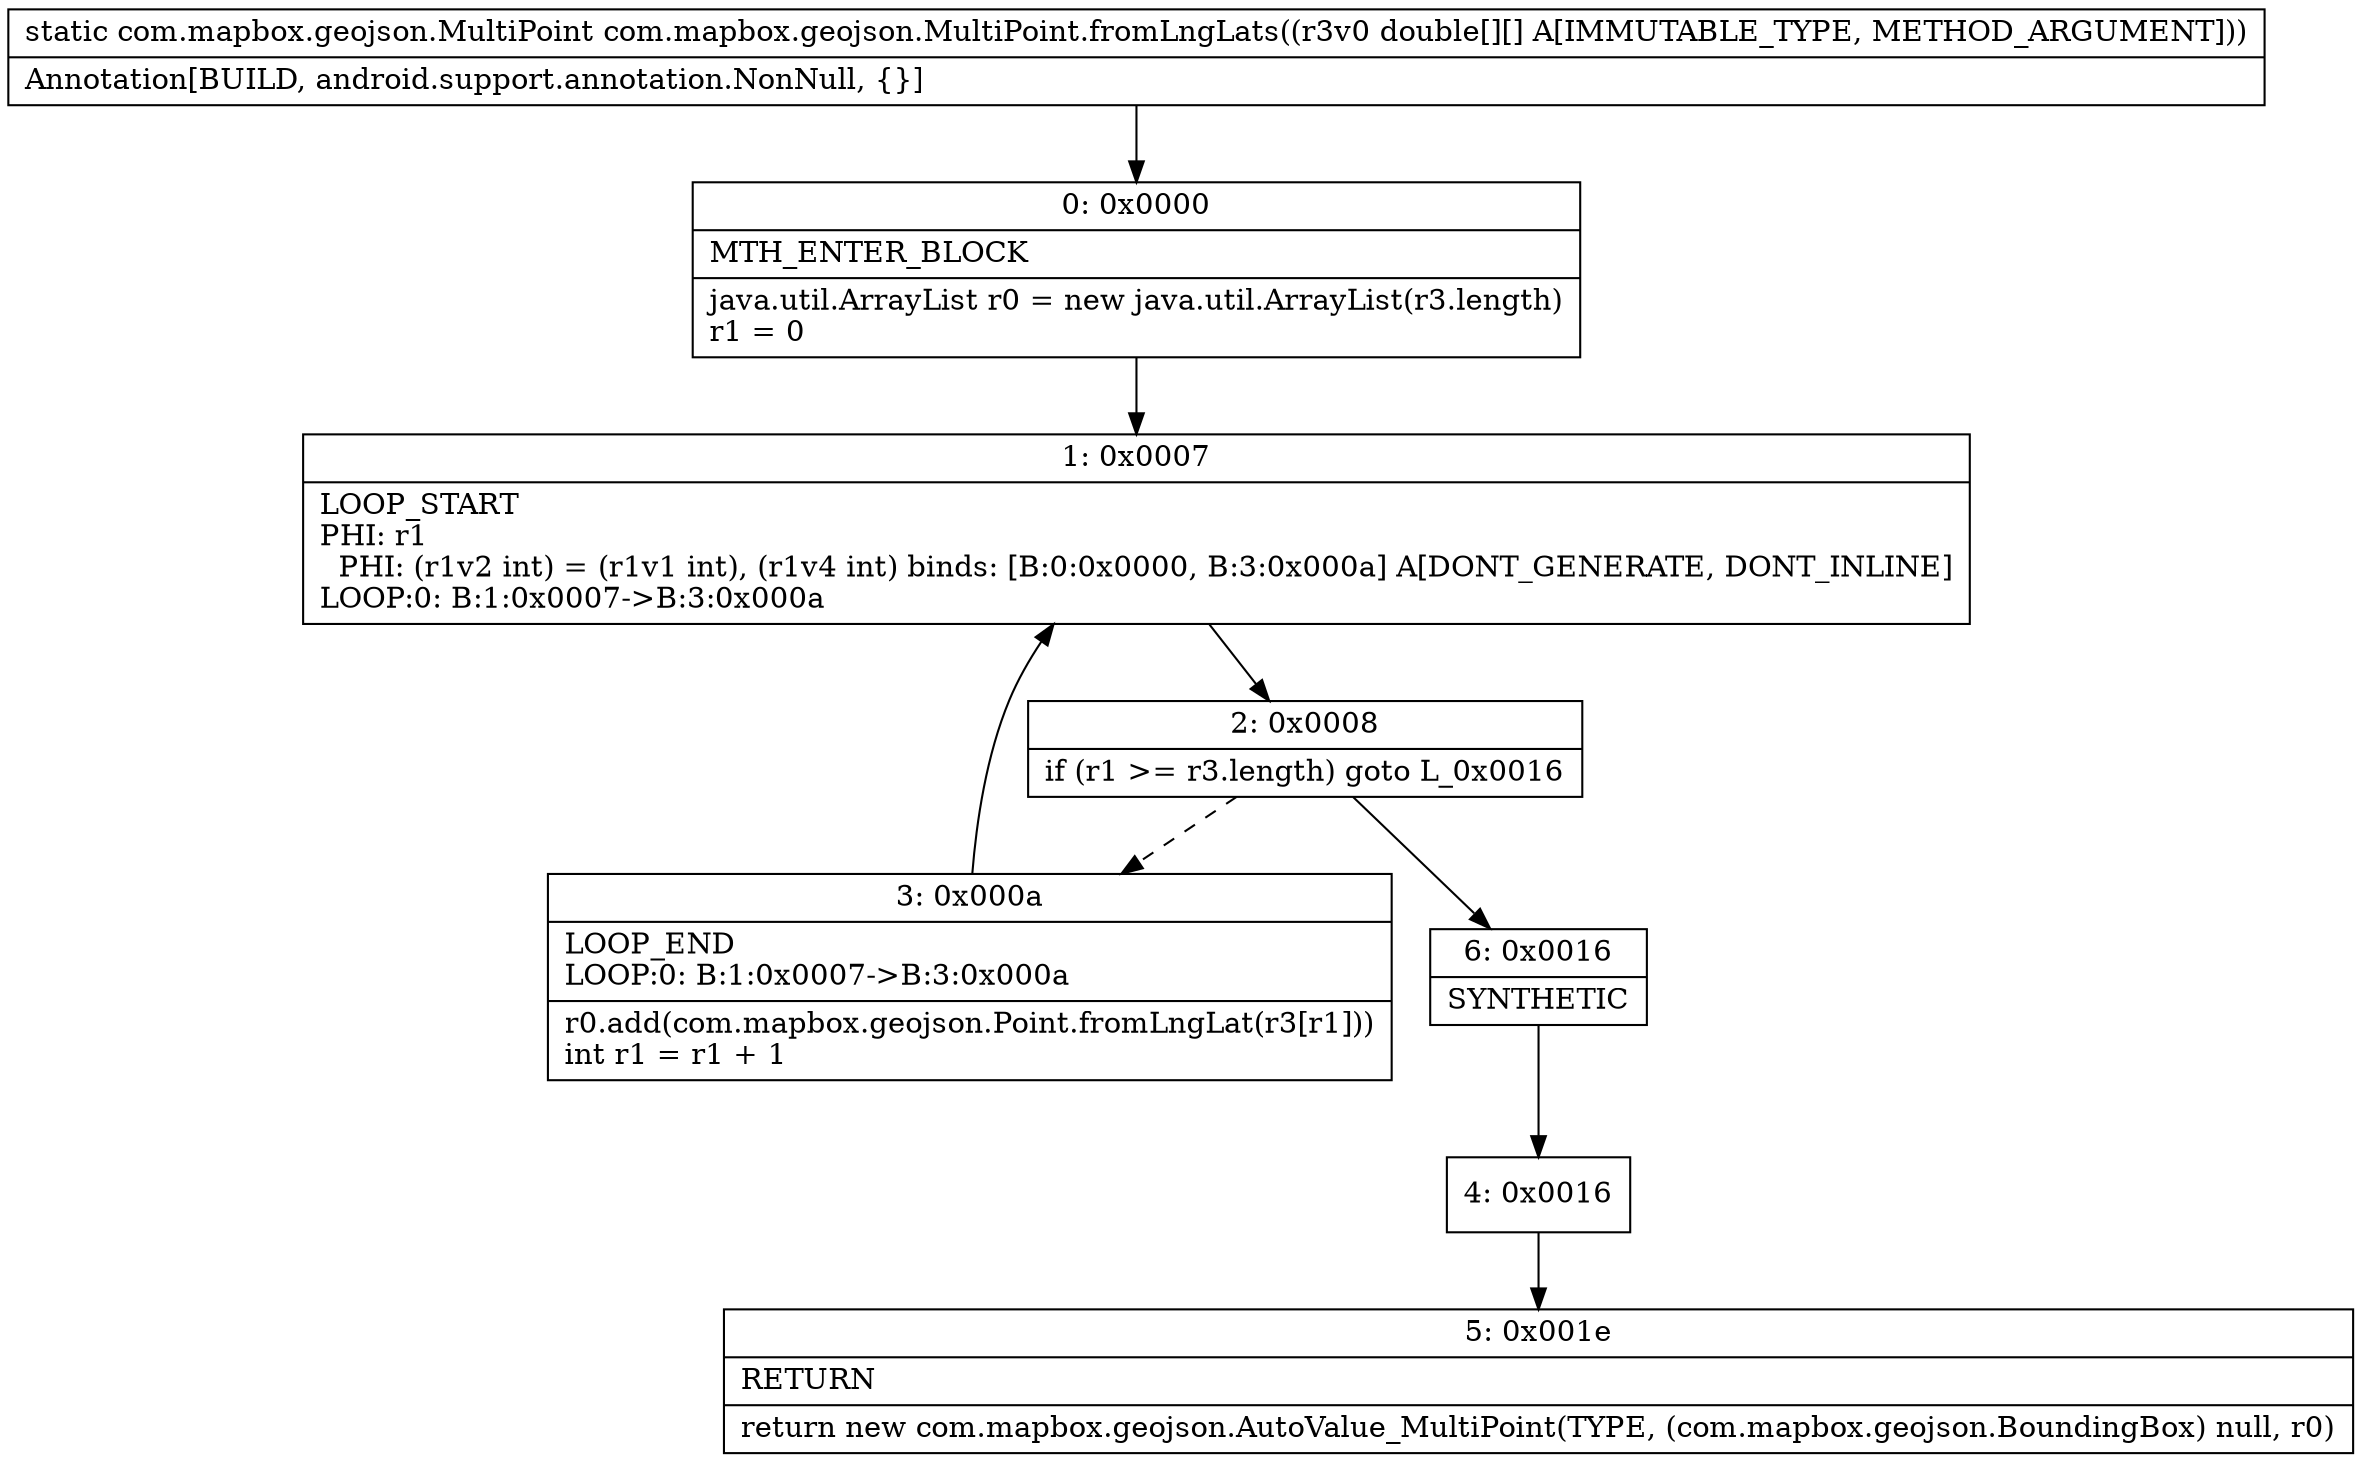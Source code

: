 digraph "CFG forcom.mapbox.geojson.MultiPoint.fromLngLats([[D)Lcom\/mapbox\/geojson\/MultiPoint;" {
Node_0 [shape=record,label="{0\:\ 0x0000|MTH_ENTER_BLOCK\l|java.util.ArrayList r0 = new java.util.ArrayList(r3.length)\lr1 = 0\l}"];
Node_1 [shape=record,label="{1\:\ 0x0007|LOOP_START\lPHI: r1 \l  PHI: (r1v2 int) = (r1v1 int), (r1v4 int) binds: [B:0:0x0000, B:3:0x000a] A[DONT_GENERATE, DONT_INLINE]\lLOOP:0: B:1:0x0007\-\>B:3:0x000a\l}"];
Node_2 [shape=record,label="{2\:\ 0x0008|if (r1 \>= r3.length) goto L_0x0016\l}"];
Node_3 [shape=record,label="{3\:\ 0x000a|LOOP_END\lLOOP:0: B:1:0x0007\-\>B:3:0x000a\l|r0.add(com.mapbox.geojson.Point.fromLngLat(r3[r1]))\lint r1 = r1 + 1\l}"];
Node_4 [shape=record,label="{4\:\ 0x0016}"];
Node_5 [shape=record,label="{5\:\ 0x001e|RETURN\l|return new com.mapbox.geojson.AutoValue_MultiPoint(TYPE, (com.mapbox.geojson.BoundingBox) null, r0)\l}"];
Node_6 [shape=record,label="{6\:\ 0x0016|SYNTHETIC\l}"];
MethodNode[shape=record,label="{static com.mapbox.geojson.MultiPoint com.mapbox.geojson.MultiPoint.fromLngLats((r3v0 double[][] A[IMMUTABLE_TYPE, METHOD_ARGUMENT]))  | Annotation[BUILD, android.support.annotation.NonNull, \{\}]\l}"];
MethodNode -> Node_0;
Node_0 -> Node_1;
Node_1 -> Node_2;
Node_2 -> Node_3[style=dashed];
Node_2 -> Node_6;
Node_3 -> Node_1;
Node_4 -> Node_5;
Node_6 -> Node_4;
}

